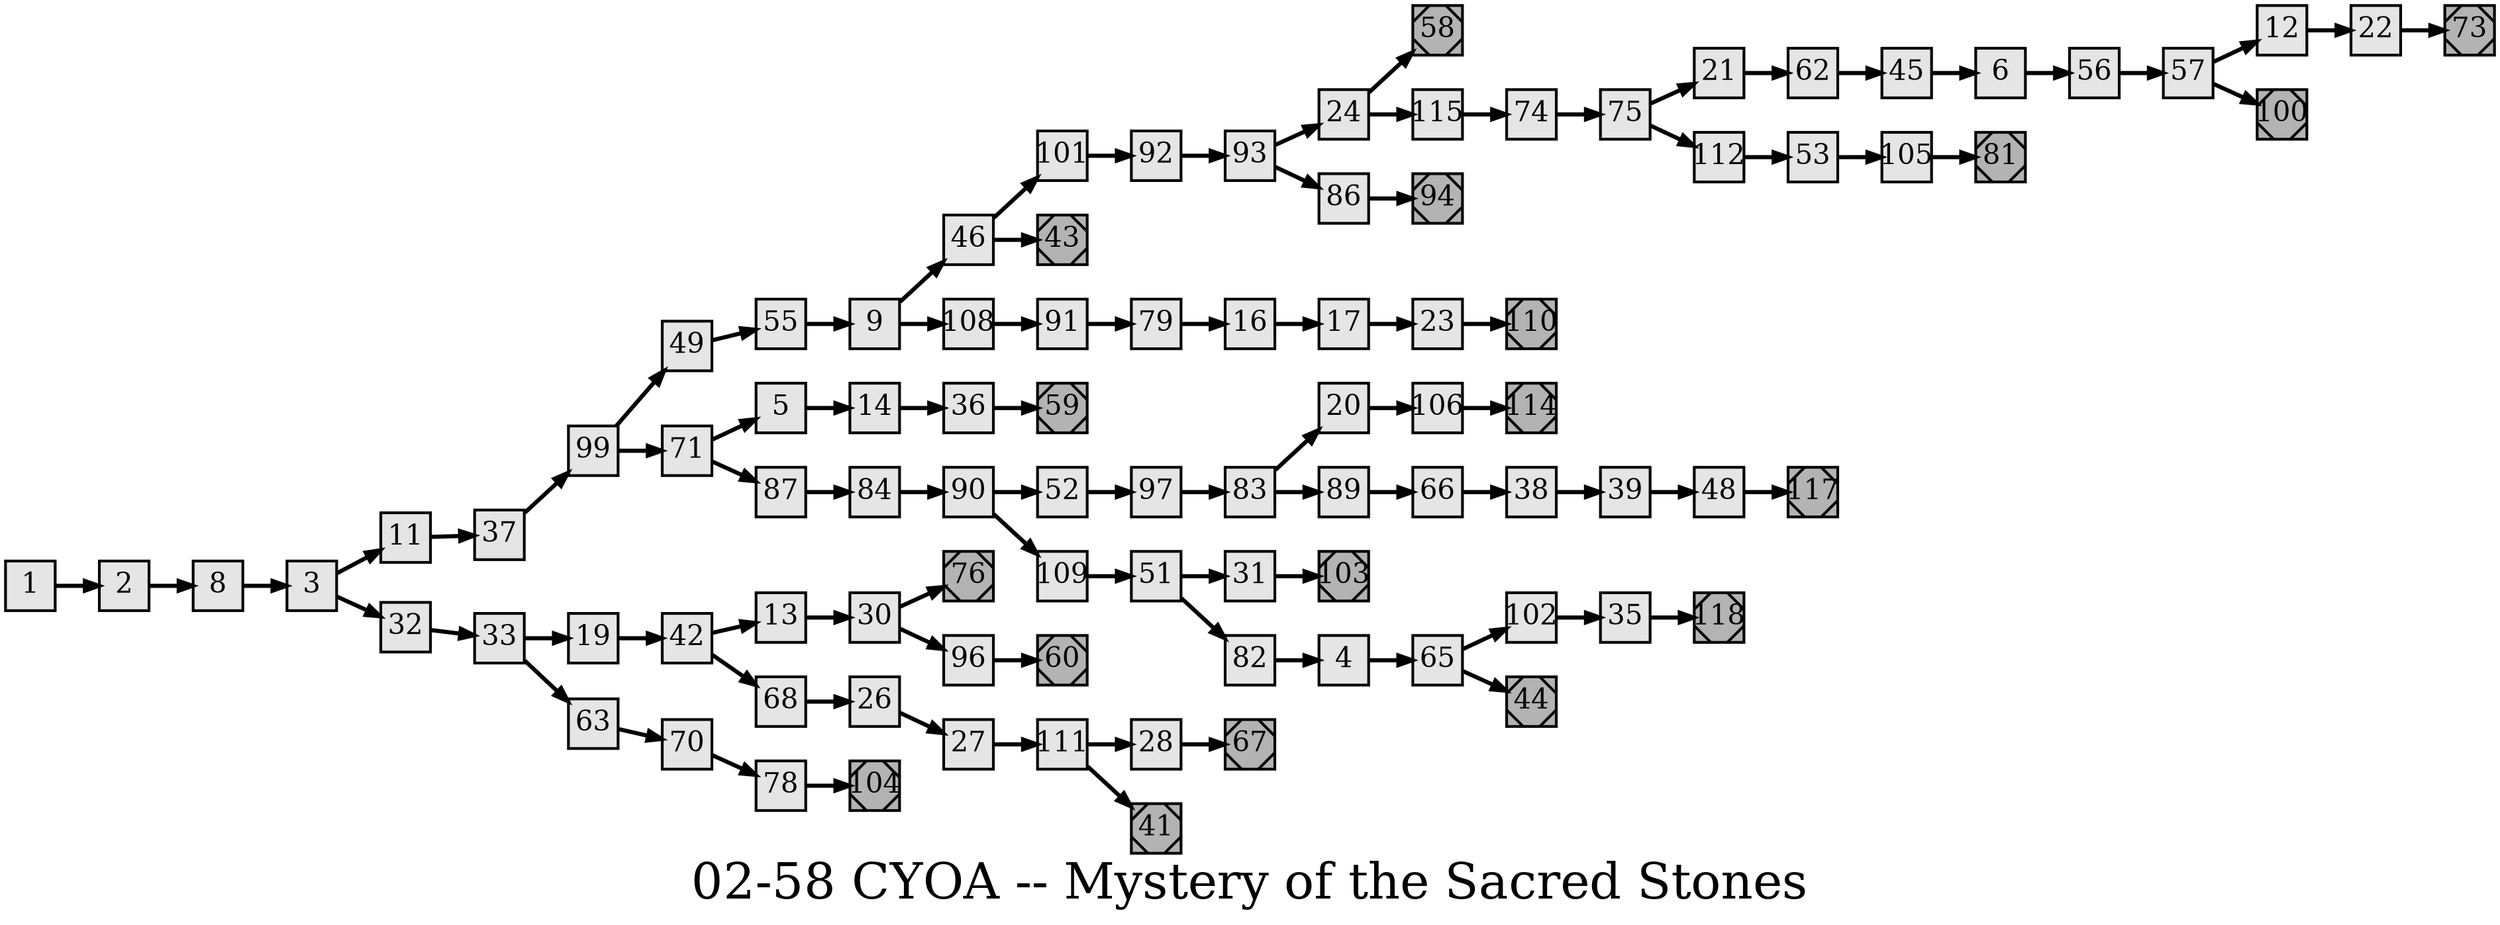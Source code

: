 digraph g{
  graph [ label="02-58 CYOA -- Mystery of the Sacred Stones" rankdir=LR, ordering=out, fontsize=36, nodesep="0.35", ranksep="0.45"];
  node  [shape=rect, penwidth=2, fontsize=20, style=filled, fillcolor=grey90, margin="0,0", labelfloat=true, regular=true, fixedsize=true];
  edge  [labelfloat=true, penwidth=3, fontsize=12];
  // ---;
  // group  : Katz;
  // id     : 02-;
  // gbid   : 446;
  // series : CYOA;
  // title  : Mystery of the Sacred Stones;
  // author : Louise Munro Foley;
  // credit:;
  // - name : Cindy Lam;
  // role : encoder;
  // date : 2018-05-18;
  // render:;
  // - name   : small;
  // styles : gvStyles.txt;
  // engine : dot;
  // comment: >;
  
  // ---;
  
  // From | To;
  1 -> 2;
  2 -> 8;
  3 -> 11;
  3 -> 32;
  4 -> 65;
  5 -> 14;
  6 -> 56;
  8 -> 3;
  9 -> 46;
  9 -> 108;
  11 -> 37;
  12 -> 22;
  13 -> 30;
  14 -> 36;
  16 -> 17;
  17 -> 23;
  19 -> 42;
  20 -> 106;
  21 -> 62;
  22 -> 73;
  23 -> 110;
  24 -> 58;
  24 -> 115;
  26 -> 27;
  27 -> 111;
  28 -> 67;
  30 -> 76;
  30 -> 96;
  31 -> 103;
  32 -> 33;
  33 -> 19;
  33 -> 63;
  35 -> 118;
  36 -> 59;
  37 -> 99;
  38 -> 39;
  39 -> 48;
  41	[ xlabel="E", shape=Msquare, fontsize=20, fillcolor=grey70, xlabel="" ];
  42 -> 13;
  42 -> 68;
  43	[ xlabel="E", shape=Msquare, fontsize=20, fillcolor=grey70, xlabel="" ];
  44	[ xlabel="E", shape=Msquare, fontsize=20, fillcolor=grey70, xlabel="" ];
  45 -> 6;
  46 -> 101;
  46 -> 43;
  48 -> 117;
  49 -> 55;
  51 -> 31;
  51 -> 82;
  52 -> 97;
  53 -> 105;
  55 -> 9;
  56 -> 57;
  57 -> 12;
  57 -> 100;
  58	[ xlabel="E", shape=Msquare, fontsize=20, fillcolor=grey70, xlabel="" ];
  59	[ xlabel="E", shape=Msquare, fontsize=20, fillcolor=grey70, xlabel="" ];
  60	[ xlabel="E", shape=Msquare, fontsize=20, fillcolor=grey70, xlabel="" ];
  62 -> 45;
  63 -> 70;
  65 -> 102;
  65 -> 44;
  66 -> 38;
  67	[ xlabel="E", shape=Msquare, fontsize=20, fillcolor=grey70, xlabel="" ];
  68 -> 26;
  70 -> 78;
  71 -> 5;
  71 -> 87;
  73	[ xlabel="E", shape=Msquare, fontsize=20, fillcolor=grey70, xlabel="" ];
  74 -> 75;
  75 -> 21;
  75 -> 112;
  76	[ xlabel="E", shape=Msquare, fontsize=20, fillcolor=grey70, xlabel="" ];
  78 -> 104;
  79 -> 16;
  81	[ xlabel="E", shape=Msquare, fontsize=20, fillcolor=grey70, xlabel="" ];
  82 -> 4;
  83 -> 20;
  83 -> 89;
  84 -> 90;
  86 -> 94;
  87 -> 84;
  89 -> 66;
  90 -> 52;
  90 -> 109;
  91 -> 79;
  92 -> 93;
  93 -> 24;
  93 -> 86;
  94	[ xlabel="E", shape=Msquare, fontsize=20, fillcolor=grey70, xlabel="" ];
  96 -> 60;
  97 -> 83;
  99 -> 49;
  99 -> 71;
  100	[ xlabel="E", shape=Msquare, fontsize=20, fillcolor=grey70, xlabel="" ];
  101 -> 92;
  102 -> 35;
  103	[ xlabel="E", shape=Msquare, fontsize=20, fillcolor=grey70, xlabel="" ];
  104	[ xlabel="E", shape=Msquare, fontsize=20, fillcolor=grey70, xlabel="" ];
  105 -> 81;
  106 -> 114;
  108 -> 91;
  109 -> 51;
  110	[ xlabel="E", shape=Msquare, fontsize=20, fillcolor=grey70, xlabel="" ];
  111 -> 28;
  111 -> 41;
  112 -> 53;
  114	[ xlabel="E", shape=Msquare, fontsize=20, fillcolor=grey70, xlabel="" ];
  115 -> 74;
  117	[ xlabel="E", shape=Msquare, fontsize=20, fillcolor=grey70, xlabel="" ];
  118	[ xlabel="E", shape=Msquare, fontsize=20, fillcolor=grey70, xlabel="" ];

  // Illustrations;
  
  1	[ xlabel="ILL", image="illustration-full.png", xlabel="" ];
  6	[ xlabel="ILL", image="illustration-full.png", xlabel="" ];
  11	[ xlabel="ILL", image="illustration-full.png", xlabel="" ];
  14	[ xlabel="ILL", image="illustration-full.png", xlabel="" ];
  19	[ xlabel="ILL", image="illustration-full.png", xlabel="" ];
  24	[ xlabel="ILL", image="illustration-full.png", xlabel="" ];
  28	[ xlabel="ILL", image="illustration-full.png", xlabel="" ];
  35	[ xlabel="ILL", image="illustration-full.png", xlabel="" ];
  41	[ xlabel="ILL", image="illustration-full.png", xlabel="" ];
  46	[ xlabel="ILL", image="illustration-full.png", xlabel="" ];
  51	[ xlabel="ILL", image="illustration-full.png", xlabel="" ];
  55	[ xlabel="ILL", image="illustration-full.png", xlabel="" ];
  60	[ xlabel="ILL", image="illustration-full.png", xlabel="" ];
  65	[ xlabel="ILL", image="illustration-full.png", xlabel="" ];
  68	[ xlabel="ILL", image="illustration-full.png", xlabel="" ];
  73	[ xlabel="ILL", image="illustration-full.png", xlabel="" ];
  76	[ xlabel="ILL", image="illustration-full.png", xlabel="" ];
  81	[ xlabel="ILL", image="illustration-full.png", xlabel="" ];
  84	[ xlabel="ILL", image="illustration-full.png", xlabel="" ];
  89	[ xlabel="ILL", image="illustration-full.png", xlabel="" ];
  94	[ xlabel="ILL", image="illustration-full.png", xlabel="" ];
  99	[ xlabel="ILL", image="illustration-full.png", xlabel="" ];
  106	[ xlabel="ILL", image="illustration-full.png", xlabel="" ];
  112	[ xlabel="ILL", image="illustration-full.png", xlabel="" ];
  117	[ xlabel="ILL", image="illustration-full.png", xlabel="" ];
}

